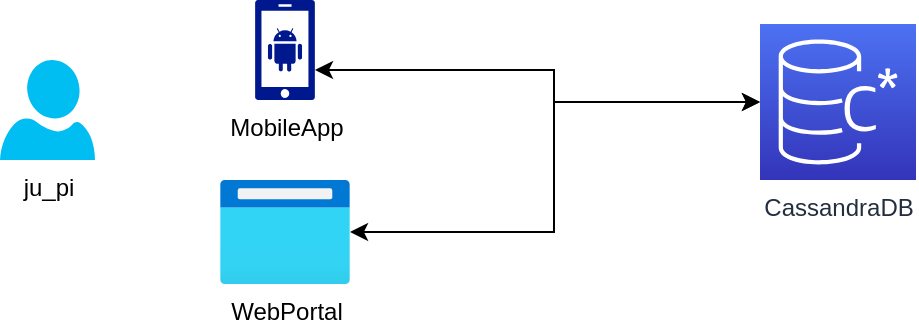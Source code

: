 <mxfile version="16.0.2" type="device"><diagram id="sVAwy_sfyZnDcVS2FZk4" name="Page-1"><mxGraphModel dx="691" dy="514" grid="1" gridSize="10" guides="1" tooltips="1" connect="1" arrows="1" fold="1" page="1" pageScale="1" pageWidth="900" pageHeight="600" math="0" shadow="0"><root><mxCell id="0"/><mxCell id="1" parent="0"/><mxCell id="k40p6Dzn5o80g5RDe5UF-1" value="ju_pi" style="verticalLabelPosition=bottom;html=1;verticalAlign=top;align=center;strokeColor=none;fillColor=#00BEF2;shape=mxgraph.azure.user;" vertex="1" parent="1"><mxGeometry x="50" y="230" width="47.5" height="50" as="geometry"/></mxCell><mxCell id="k40p6Dzn5o80g5RDe5UF-7" style="edgeStyle=orthogonalEdgeStyle;rounded=0;orthogonalLoop=1;jettySize=auto;html=1;entryX=0;entryY=0.5;entryDx=0;entryDy=0;entryPerimeter=0;startArrow=classic;startFill=1;" edge="1" parent="1" source="k40p6Dzn5o80g5RDe5UF-2" target="k40p6Dzn5o80g5RDe5UF-6"><mxGeometry relative="1" as="geometry"><Array as="points"><mxPoint x="327" y="235"/><mxPoint x="327" y="251"/></Array></mxGeometry></mxCell><mxCell id="k40p6Dzn5o80g5RDe5UF-2" value="MobileApp" style="sketch=0;aspect=fixed;pointerEvents=1;shadow=0;dashed=0;html=1;strokeColor=none;labelPosition=center;verticalLabelPosition=bottom;verticalAlign=top;align=center;fillColor=#00188D;shape=mxgraph.mscae.enterprise.android_phone" vertex="1" parent="1"><mxGeometry x="177.5" y="200" width="30" height="50" as="geometry"/></mxCell><mxCell id="k40p6Dzn5o80g5RDe5UF-8" style="edgeStyle=orthogonalEdgeStyle;rounded=0;orthogonalLoop=1;jettySize=auto;html=1;entryX=0;entryY=0.5;entryDx=0;entryDy=0;entryPerimeter=0;startArrow=classic;startFill=1;" edge="1" parent="1" source="k40p6Dzn5o80g5RDe5UF-3" target="k40p6Dzn5o80g5RDe5UF-6"><mxGeometry relative="1" as="geometry"><Array as="points"><mxPoint x="327" y="316"/><mxPoint x="327" y="251"/></Array></mxGeometry></mxCell><mxCell id="k40p6Dzn5o80g5RDe5UF-3" value="WebPortal" style="aspect=fixed;html=1;points=[];align=center;image;fontSize=12;image=img/lib/azure2/general/Browser.svg;" vertex="1" parent="1"><mxGeometry x="160" y="290" width="65" height="52" as="geometry"/></mxCell><mxCell id="k40p6Dzn5o80g5RDe5UF-6" value="CassandraDB" style="sketch=0;points=[[0,0,0],[0.25,0,0],[0.5,0,0],[0.75,0,0],[1,0,0],[0,1,0],[0.25,1,0],[0.5,1,0],[0.75,1,0],[1,1,0],[0,0.25,0],[0,0.5,0],[0,0.75,0],[1,0.25,0],[1,0.5,0],[1,0.75,0]];outlineConnect=0;fontColor=#232F3E;gradientColor=#4D72F3;gradientDirection=north;fillColor=#3334B9;strokeColor=#ffffff;dashed=0;verticalLabelPosition=bottom;verticalAlign=top;align=center;html=1;fontSize=12;fontStyle=0;aspect=fixed;shape=mxgraph.aws4.resourceIcon;resIcon=mxgraph.aws4.managed_apache_cassandra_service;" vertex="1" parent="1"><mxGeometry x="430" y="212" width="78" height="78" as="geometry"/></mxCell></root></mxGraphModel></diagram></mxfile>